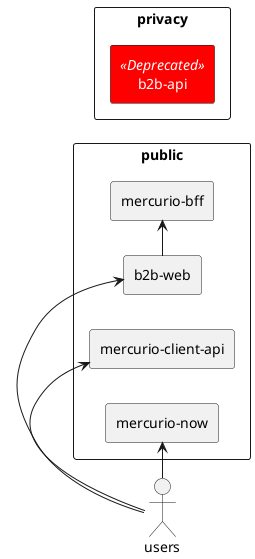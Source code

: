 @startuml
left to right direction
actor users
skinparam rectangle {
    BackgroundColor<<Deprecated>> Red
    FontColor<<Deprecated>> White
}
rectangle public {
    rectangle "b2b-web" as b2bWeb
    rectangle "mercurio-client-api" as mercurioClientApi
    rectangle "mercurio-now" as mercurioNow
    rectangle "mercurio-bff" as mercurioBff
}

rectangle privacy {
    rectangle "b2b-api" as b2bApi<<Deprecated>>
}


users -> b2bWeb
users -> mercurioClientApi
users -> mercurioNow
b2bWeb -> mercurioBff
@enduml